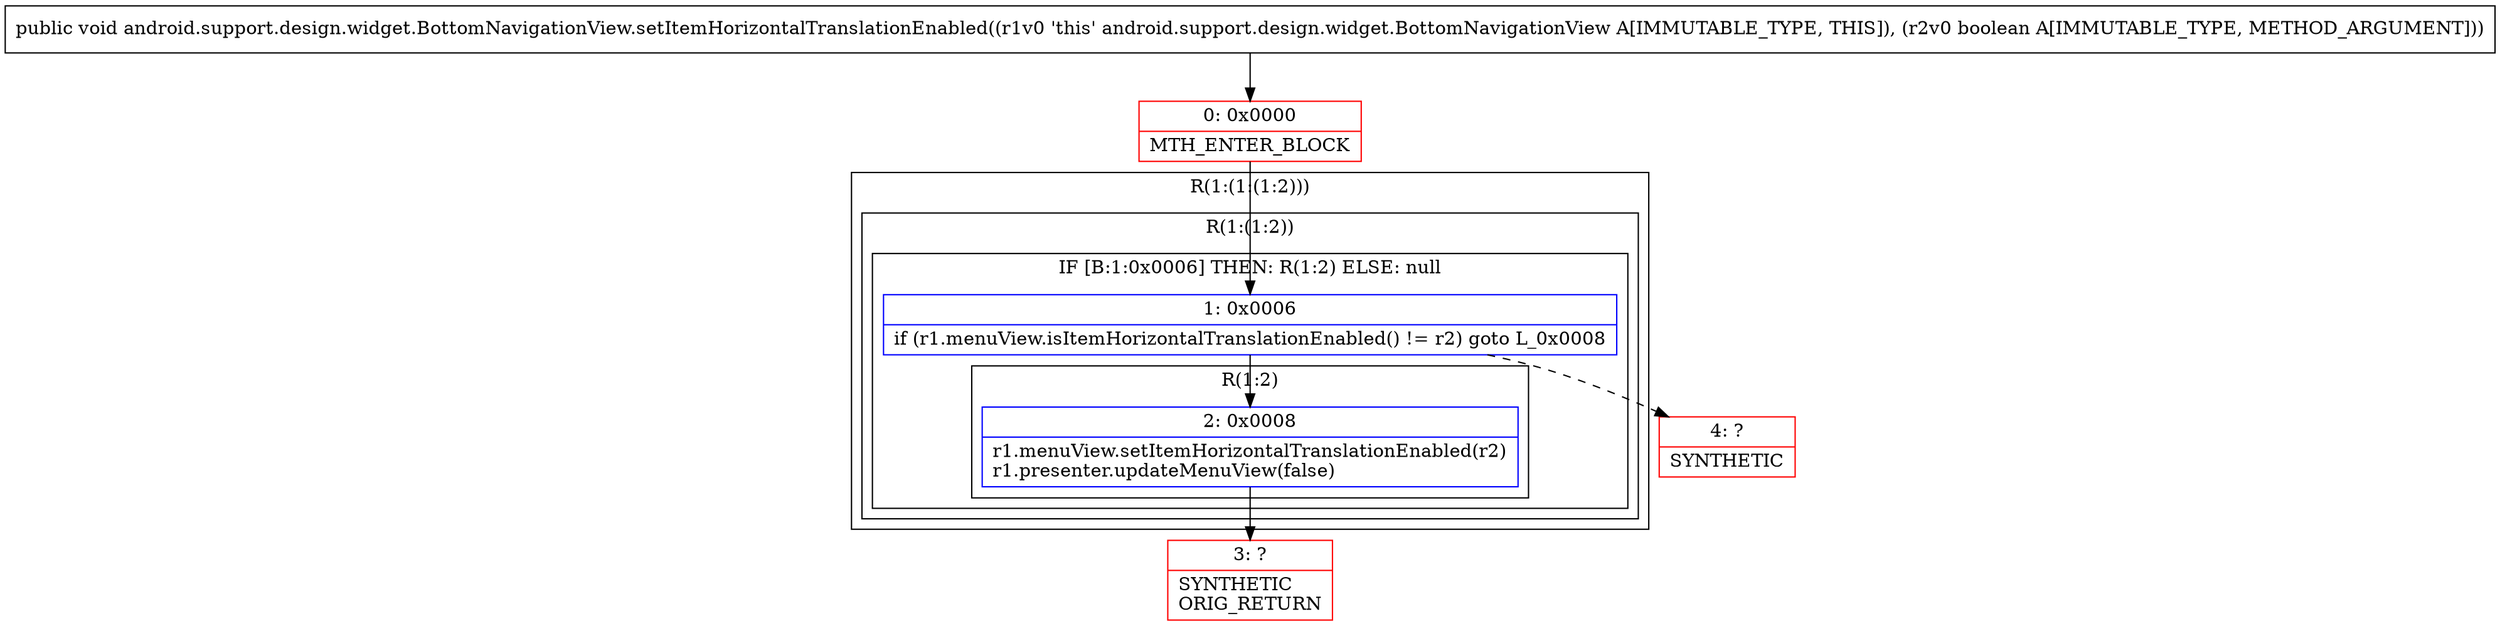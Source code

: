 digraph "CFG forandroid.support.design.widget.BottomNavigationView.setItemHorizontalTranslationEnabled(Z)V" {
subgraph cluster_Region_1556520927 {
label = "R(1:(1:(1:2)))";
node [shape=record,color=blue];
subgraph cluster_Region_1327210009 {
label = "R(1:(1:2))";
node [shape=record,color=blue];
subgraph cluster_IfRegion_718542974 {
label = "IF [B:1:0x0006] THEN: R(1:2) ELSE: null";
node [shape=record,color=blue];
Node_1 [shape=record,label="{1\:\ 0x0006|if (r1.menuView.isItemHorizontalTranslationEnabled() != r2) goto L_0x0008\l}"];
subgraph cluster_Region_59782527 {
label = "R(1:2)";
node [shape=record,color=blue];
Node_2 [shape=record,label="{2\:\ 0x0008|r1.menuView.setItemHorizontalTranslationEnabled(r2)\lr1.presenter.updateMenuView(false)\l}"];
}
}
}
}
Node_0 [shape=record,color=red,label="{0\:\ 0x0000|MTH_ENTER_BLOCK\l}"];
Node_3 [shape=record,color=red,label="{3\:\ ?|SYNTHETIC\lORIG_RETURN\l}"];
Node_4 [shape=record,color=red,label="{4\:\ ?|SYNTHETIC\l}"];
MethodNode[shape=record,label="{public void android.support.design.widget.BottomNavigationView.setItemHorizontalTranslationEnabled((r1v0 'this' android.support.design.widget.BottomNavigationView A[IMMUTABLE_TYPE, THIS]), (r2v0 boolean A[IMMUTABLE_TYPE, METHOD_ARGUMENT])) }"];
MethodNode -> Node_0;
Node_1 -> Node_2;
Node_1 -> Node_4[style=dashed];
Node_2 -> Node_3;
Node_0 -> Node_1;
}

